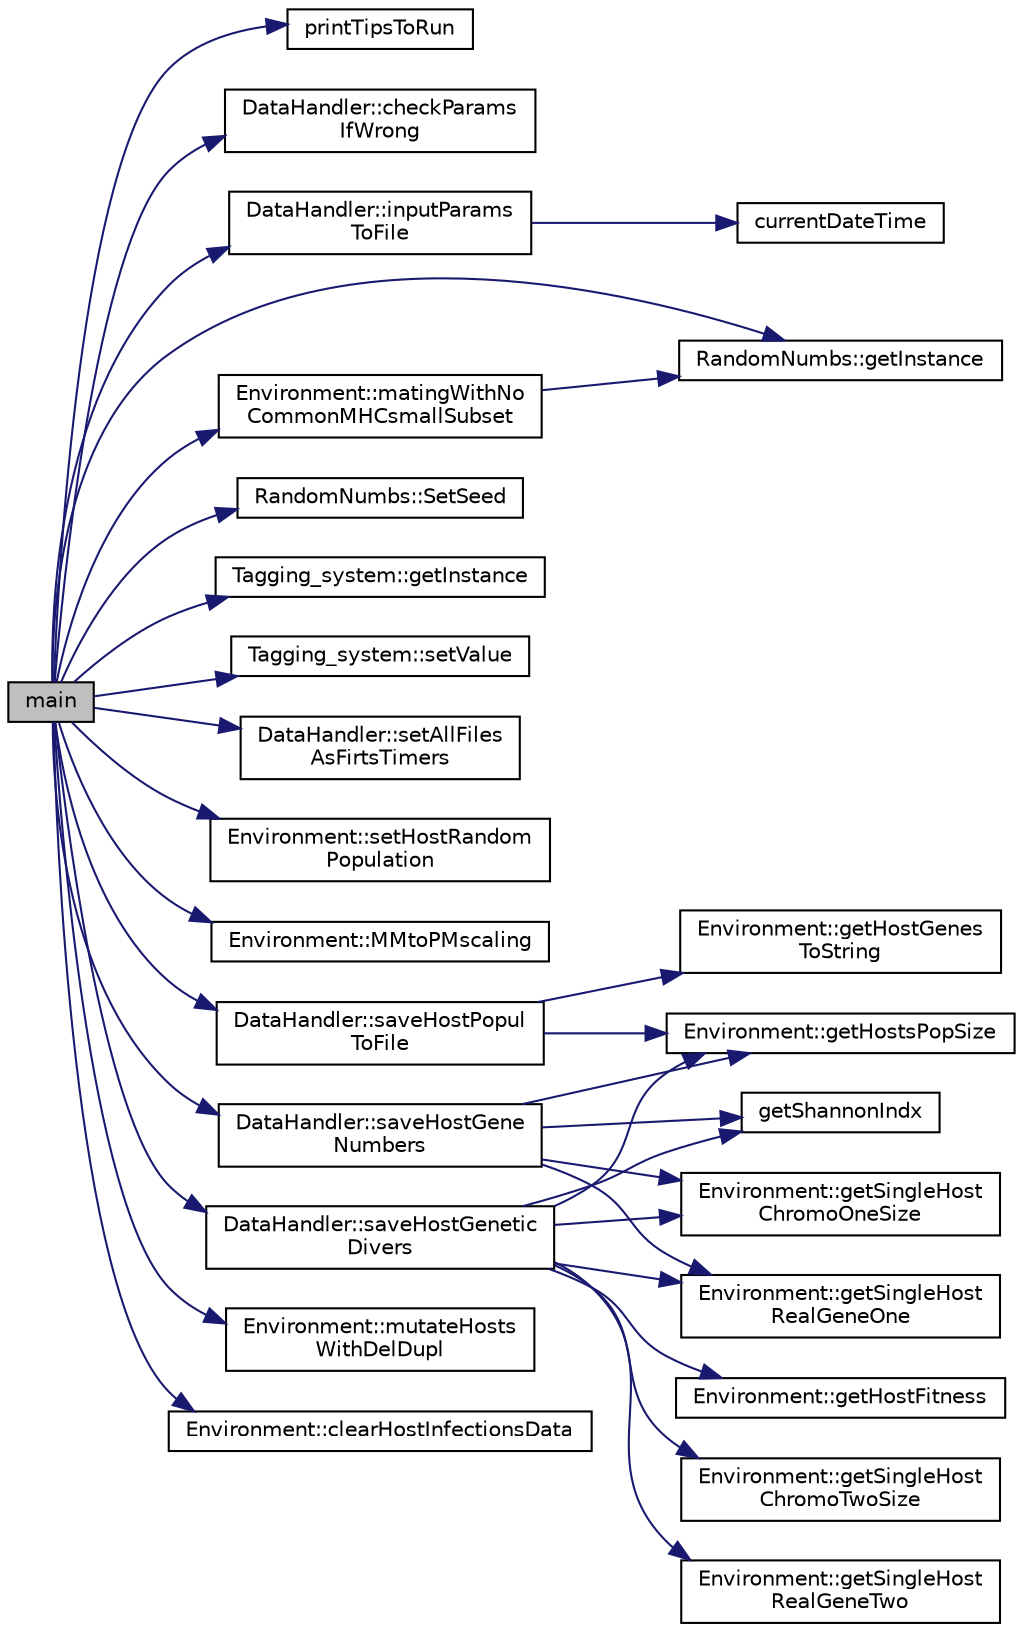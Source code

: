 digraph "main"
{
  edge [fontname="Helvetica",fontsize="10",labelfontname="Helvetica",labelfontsize="10"];
  node [fontname="Helvetica",fontsize="10",shape=record];
  rankdir="LR";
  Node1 [label="main",height=0.2,width=0.4,color="black", fillcolor="grey75", style="filled", fontcolor="black"];
  Node1 -> Node2 [color="midnightblue",fontsize="10",style="solid",fontname="Helvetica"];
  Node2 [label="printTipsToRun",height=0.2,width=0.4,color="black", fillcolor="white", style="filled",URL="$main_8cpp.html#ac225f5c6e0e3615f223c552c5501bfa6",tooltip="A handful of tips about the input parameters. "];
  Node1 -> Node3 [color="midnightblue",fontsize="10",style="solid",fontname="Helvetica"];
  Node3 [label="DataHandler::checkParams\lIfWrong",height=0.2,width=0.4,color="black", fillcolor="white", style="filled",URL="$class_data_handler.html#a8dac2873c164d487ab09f7b9f0ee70a8",tooltip="Input params validation method. Does the basic check if the entered parameters are free of total nons..."];
  Node1 -> Node4 [color="midnightblue",fontsize="10",style="solid",fontname="Helvetica"];
  Node4 [label="DataHandler::inputParams\lToFile",height=0.2,width=0.4,color="black", fillcolor="white", style="filled",URL="$class_data_handler.html#a5a2e314804a1c3550321b9d2974790cb",tooltip="Data harvesting method. Writes all the input params and some run stats to a file. Must be run only on..."];
  Node4 -> Node5 [color="midnightblue",fontsize="10",style="solid",fontname="Helvetica"];
  Node5 [label="currentDateTime",height=0.2,width=0.4,color="black", fillcolor="white", style="filled",URL="$_data_handler_8cpp.html#aa46369f3c8adbff876c82270346fffa2",tooltip="Data harvesting method. Gets current date/time, format is YYYY-MM-DD.HH:mm:ss. "];
  Node1 -> Node6 [color="midnightblue",fontsize="10",style="solid",fontname="Helvetica"];
  Node6 [label="RandomNumbs::getInstance",height=0.2,width=0.4,color="black", fillcolor="white", style="filled",URL="$class_random_numbs.html#a364c415e5105061274013a1e68576a64",tooltip="Core method. Gets the instance of a singleton class. "];
  Node1 -> Node7 [color="midnightblue",fontsize="10",style="solid",fontname="Helvetica"];
  Node7 [label="RandomNumbs::SetSeed",height=0.2,width=0.4,color="black", fillcolor="white", style="filled",URL="$class_random_numbs.html#a8d886d9174fe7e5621638941af204ccd",tooltip="Core method. Seeds the PRNG. Remember to call as the first function after initializing this class..."];
  Node1 -> Node8 [color="midnightblue",fontsize="10",style="solid",fontname="Helvetica"];
  Node8 [label="Tagging_system::getInstance",height=0.2,width=0.4,color="black", fillcolor="white", style="filled",URL="$class_tagging__system.html#a80d575a3bbb747f9e1ff71877a937cba",tooltip="Data collecting method. Gets instance of the tagging system. "];
  Node1 -> Node9 [color="midnightblue",fontsize="10",style="solid",fontname="Helvetica"];
  Node9 [label="Tagging_system::setValue",height=0.2,width=0.4,color="black", fillcolor="white", style="filled",URL="$class_tagging__system.html#ae2d0666e104e9579931dc61e13fa4888",tooltip="Data collecting method. Sets a new value for the tagging system. "];
  Node1 -> Node10 [color="midnightblue",fontsize="10",style="solid",fontname="Helvetica"];
  Node10 [label="DataHandler::setAllFiles\lAsFirtsTimers",height=0.2,width=0.4,color="black", fillcolor="white", style="filled",URL="$class_data_handler.html#a049645bbd6069ad5d6a90c8469390811",tooltip="Data harvesting method. Sets status of all data files as \"brand new\". "];
  Node1 -> Node11 [color="midnightblue",fontsize="10",style="solid",fontname="Helvetica"];
  Node11 [label="Environment::setHostRandom\lPopulation",height=0.2,width=0.4,color="black", fillcolor="white", style="filled",URL="$class_environment.html#ae6c1788a9b69c76b657d02e38548e5ce",tooltip="Core method. Initializes a vector containing host population. "];
  Node1 -> Node12 [color="midnightblue",fontsize="10",style="solid",fontname="Helvetica"];
  Node12 [label="Environment::MMtoPMscaling",height=0.2,width=0.4,color="black", fillcolor="white", style="filled",URL="$class_environment.html#a13b07a4255b87d29541d0f78af6f49f7",tooltip="Core method. When given micro-recombination mutation probability it returns point-mutation probabilit..."];
  Node1 -> Node13 [color="midnightblue",fontsize="10",style="solid",fontname="Helvetica"];
  Node13 [label="DataHandler::saveHostPopul\lToFile",height=0.2,width=0.4,color="black", fillcolor="white", style="filled",URL="$class_data_handler.html#a46129d74eac82af0caae37a9e20e3e2e",tooltip="Data harvesting method. Writes to a file all hosts with their genomes in a human-readable format..."];
  Node13 -> Node14 [color="midnightblue",fontsize="10",style="solid",fontname="Helvetica"];
  Node14 [label="Environment::getHostsPopSize",height=0.2,width=0.4,color="black", fillcolor="white", style="filled",URL="$class_environment.html#a09b16d159ccf1ff7210c339e7c2b9408",tooltip="Core method. Gets the host population size. "];
  Node13 -> Node15 [color="midnightblue",fontsize="10",style="solid",fontname="Helvetica"];
  Node15 [label="Environment::getHostGenes\lToString",height=0.2,width=0.4,color="black", fillcolor="white", style="filled",URL="$class_environment.html#a71dc8a1828a2830ffefa901d0974b2c1",tooltip="Data harvesting method. Gets the genome of selected host in human-readable format. "];
  Node1 -> Node16 [color="midnightblue",fontsize="10",style="solid",fontname="Helvetica"];
  Node16 [label="DataHandler::saveHostGenetic\lDivers",height=0.2,width=0.4,color="black", fillcolor="white", style="filled",URL="$class_data_handler.html#a23ad0de50b3da065674e92b150e12d9f",tooltip="Data harvesting method. Calculates and writes to a file some stats about the hosts population genetic..."];
  Node16 -> Node14 [color="midnightblue",fontsize="10",style="solid",fontname="Helvetica"];
  Node16 -> Node17 [color="midnightblue",fontsize="10",style="solid",fontname="Helvetica"];
  Node17 [label="Environment::getHostFitness",height=0.2,width=0.4,color="black", fillcolor="white", style="filled",URL="$class_environment.html#ab70e6fda860c35a3ac222cfdef2dff44"];
  Node16 -> Node18 [color="midnightblue",fontsize="10",style="solid",fontname="Helvetica"];
  Node18 [label="Environment::getSingleHost\lChromoOneSize",height=0.2,width=0.4,color="black", fillcolor="white", style="filled",URL="$class_environment.html#a7d23e5f51b1c1feed367da44852b2dba"];
  Node16 -> Node19 [color="midnightblue",fontsize="10",style="solid",fontname="Helvetica"];
  Node19 [label="Environment::getSingleHost\lRealGeneOne",height=0.2,width=0.4,color="black", fillcolor="white", style="filled",URL="$class_environment.html#a86d8f067f5576f39047e360dd717b1fe"];
  Node16 -> Node20 [color="midnightblue",fontsize="10",style="solid",fontname="Helvetica"];
  Node20 [label="Environment::getSingleHost\lChromoTwoSize",height=0.2,width=0.4,color="black", fillcolor="white", style="filled",URL="$class_environment.html#ac98907c5bc18780a611a743fb4afa479"];
  Node16 -> Node21 [color="midnightblue",fontsize="10",style="solid",fontname="Helvetica"];
  Node21 [label="Environment::getSingleHost\lRealGeneTwo",height=0.2,width=0.4,color="black", fillcolor="white", style="filled",URL="$class_environment.html#a20b1bdddb432ef84ee08fd1cd77d5fd9"];
  Node16 -> Node22 [color="midnightblue",fontsize="10",style="solid",fontname="Helvetica"];
  Node22 [label="getShannonIndx",height=0.2,width=0.4,color="black", fillcolor="white", style="filled",URL="$_data_handler_8cpp.html#a83136cc074426bc3310d6e855252beff",tooltip="Data harvesting method. Calculates some stats of population genetics: Shannon&#39;s index, number of MHC/antigen types, total number of MHC copies. Runs internally within DataHarvester class. "];
  Node1 -> Node23 [color="midnightblue",fontsize="10",style="solid",fontname="Helvetica"];
  Node23 [label="DataHandler::saveHostGene\lNumbers",height=0.2,width=0.4,color="black", fillcolor="white", style="filled",URL="$class_data_handler.html#a5661a45f0a9965bcd041c5617f1a1e8b",tooltip="Data harvesting method. Record the total number of genes and types of MHCs in hosts. All the freaking hosts! "];
  Node23 -> Node14 [color="midnightblue",fontsize="10",style="solid",fontname="Helvetica"];
  Node23 -> Node18 [color="midnightblue",fontsize="10",style="solid",fontname="Helvetica"];
  Node23 -> Node19 [color="midnightblue",fontsize="10",style="solid",fontname="Helvetica"];
  Node23 -> Node22 [color="midnightblue",fontsize="10",style="solid",fontname="Helvetica"];
  Node1 -> Node24 [color="midnightblue",fontsize="10",style="solid",fontname="Helvetica"];
  Node24 [label="Environment::matingWithNo\lCommonMHCsmallSubset",height=0.2,width=0.4,color="black", fillcolor="white", style="filled",URL="$class_environment.html#a2950984f7e5ec70149e0b27dce45a8b1"];
  Node24 -> Node6 [color="midnightblue",fontsize="10",style="solid",fontname="Helvetica"];
  Node1 -> Node25 [color="midnightblue",fontsize="10",style="solid",fontname="Helvetica"];
  Node25 [label="Environment::mutateHosts\lWithDelDupl",height=0.2,width=0.4,color="black", fillcolor="white", style="filled",URL="$class_environment.html#af7fc9c6750f847a8260df37927646583",tooltip="Core method. Iterates through the all genes of the host population and performs mutations in genes wi..."];
  Node1 -> Node26 [color="midnightblue",fontsize="10",style="solid",fontname="Helvetica"];
  Node26 [label="Environment::clearHostInfectionsData",height=0.2,width=0.4,color="black", fillcolor="white", style="filled",URL="$class_environment.html#adff3e1c9799ef7a3bc8d7b988bda3381",tooltip=". Core method. Clears information about infection and fitness in the whole host population. "];
}
